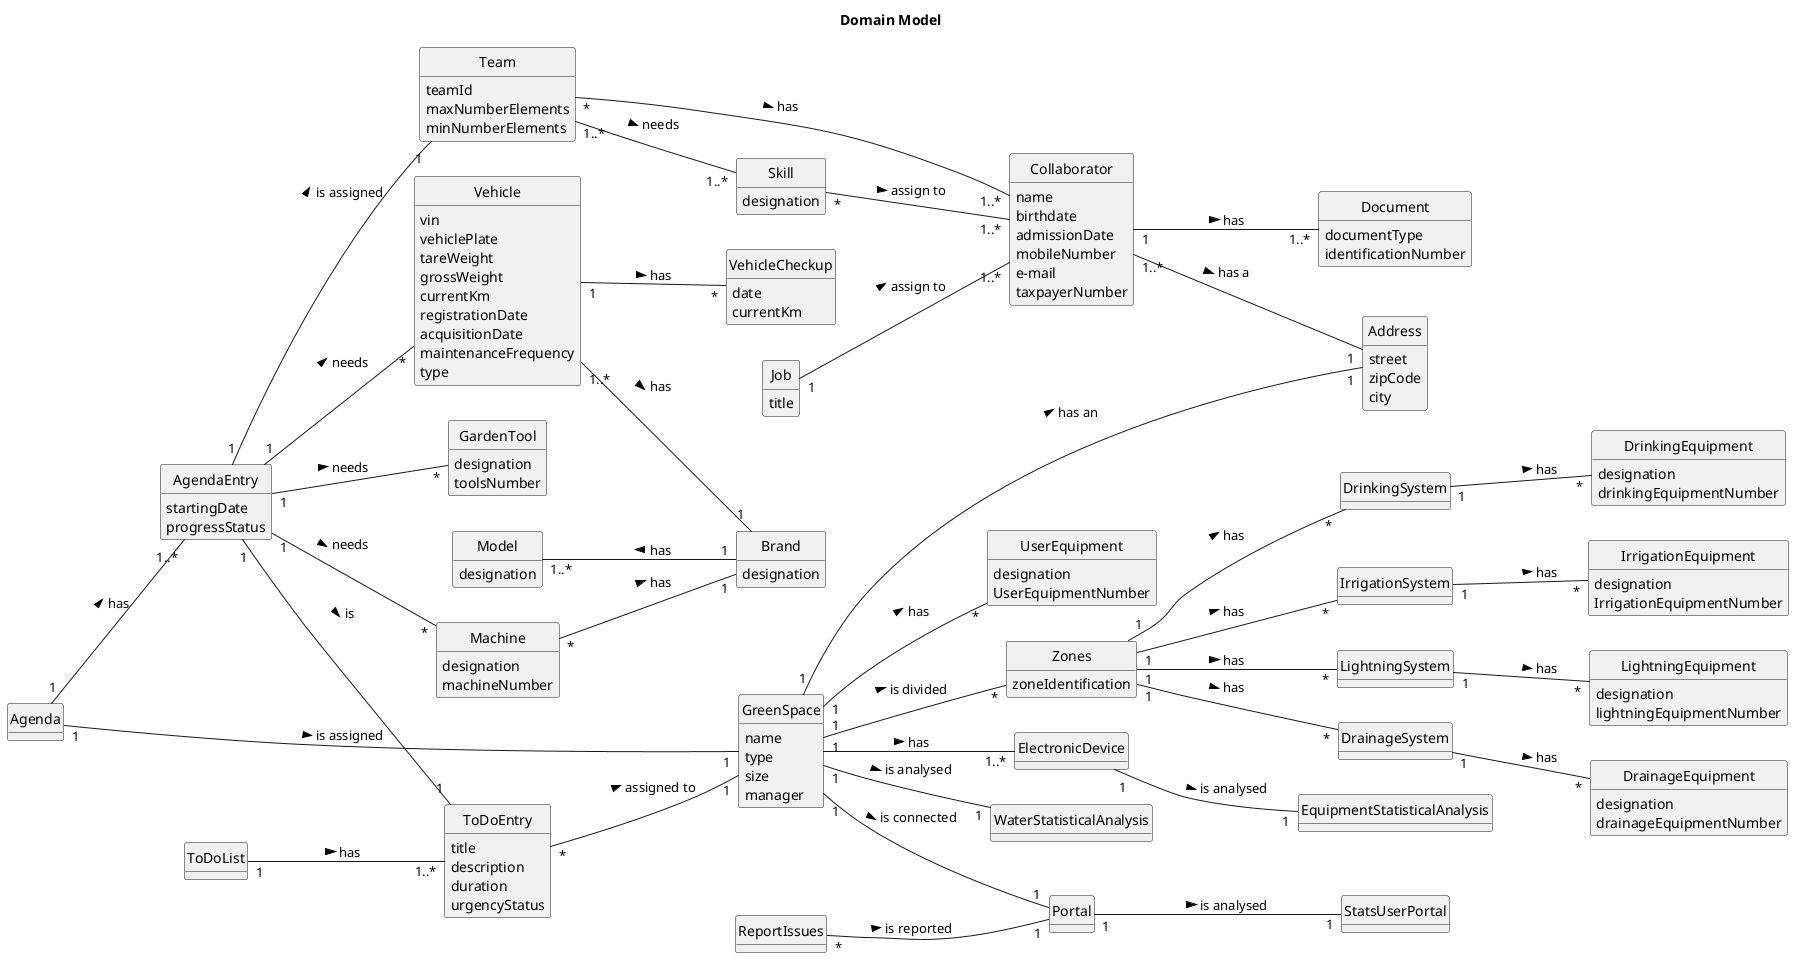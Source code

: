 @startuml
skinparam monochrome true
skinparam packageStyle rectangle
skinparam shadowing false
skinparam classAttributeIconSize 0
hide circle
hide methods
left to right direction

title Domain Model

class Skill {
    designation
}

class Job {
    title
}

class AgendaEntry {
    startingDate
    progressStatus
}

class Collaborator {
    name
    birthdate
    admissionDate
    mobileNumber
    e-mail
    taxpayerNumber
}

class Document{
    documentType
    identificationNumber
}


class Team {
    teamId
    maxNumberElements
    minNumberElements
}

class Vehicle {
    vin
    vehiclePlate
    tareWeight
    grossWeight
    currentKm
    registrationDate
    acquisitionDate
    maintenanceFrequency
    type
}

class Brand{
    designation
}

class Model{
    designation
}

class VehicleCheckup{
    date
    currentKm
}

class ReportIssues{

}

class Address{
    street
    zipCode
    city
}

class WaterStatisticalAnalysis{
}

class StatsUserPortal{
}

class ElectronicDevice{
}

class GreenSpace{
name
type
size
manager

}

class ToDoEntry {
    title
    description
    duration
    urgencyStatus
}

class Machine{
    designation
    machineNumber
}

class GardenTool{
    designation
    toolsNumber
}

class Agenda{
}

class Portal{
}

class ToDoList{
}

class UserEquipment{
    designation
    UserEquipmentNumber
}

class IrrigationSystem{

}

class IrrigationEquipment{
    designation
    IrrigationEquipmentNumber
}

class LightningSystem{

}

class LightningEquipment{
    designation
    lightningEquipmentNumber
}

class DrainageSystem{

}

class DrainageEquipment{
    designation
    drainageEquipmentNumber
}

class DrinkingSystem{

}

class DrinkingEquipment{
    designation
    drinkingEquipmentNumber
}

class Zones{
    zoneIdentification

}

Vehicle "1..*" -- "1" Brand : has >

Model "1..*" -- "1" Brand : has <

Collaborator "1" -- "1..*" Document : has >

Job "1" -- "1..*" Collaborator : assign to >

Skill "*" -- "1..*" Collaborator : assign to >

Team "1..*" -- "1..*" Skill : needs >

Team "*" -- "1..*" Collaborator : has >

Vehicle "1" -- "*" VehicleCheckup : has >

Collaborator "1..*" -- "1" Address : has a >

GreenSpace "1" -- "1" WaterStatisticalAnalysis : is analysed >

GreenSpace "1" -- "1" Address : has an >

GreenSpace "1" -- "*" UserEquipment: has >

GreenSpace "1" -- "*" Zones: is divided >

Zones "1" -- "*" DrainageSystem: has >

DrainageSystem "1" -- "*" DrainageEquipment: has >

Zones "1"--"*" LightningSystem: has >

LightningSystem "1" -- "*" LightningEquipment: has >

Zones "1" -- "*" DrinkingSystem: has >

DrinkingSystem "1" -- "*" DrinkingEquipment: has >

Zones "1" -- "*" IrrigationSystem:has >

IrrigationSystem "1" -- "*" IrrigationEquipment: has >

ReportIssues "*" -- "1" Portal: is reported >

AgendaEntry "1" -- "*" Vehicle : needs >

AgendaEntry "1" --"*" Machine: needs >

Machine "*" -- "1" Brand: has >

AgendaEntry "1" -- "1" Team : is assigned >

AgendaEntry "1" -- "*" GardenTool : needs >

ToDoEntry "*" -- "1" GreenSpace: assigned to >

GreenSpace "1" -- "1..*" ElectronicDevice: has >

ElectronicDevice "1" -- "1" EquipmentStatisticalAnalysis: is analysed >

GreenSpace "1" -- "1" Portal : is connected >

Portal "1" -- "1" StatsUserPortal : is analysed >

ToDoList "1" -- "1..*" ToDoEntry : has >

Agenda "1" -- "1..*" AgendaEntry: has >

AgendaEntry "1" -- "1" ToDoEntry: is >

Agenda "1" -- "1" GreenSpace : is assigned >

@enduml